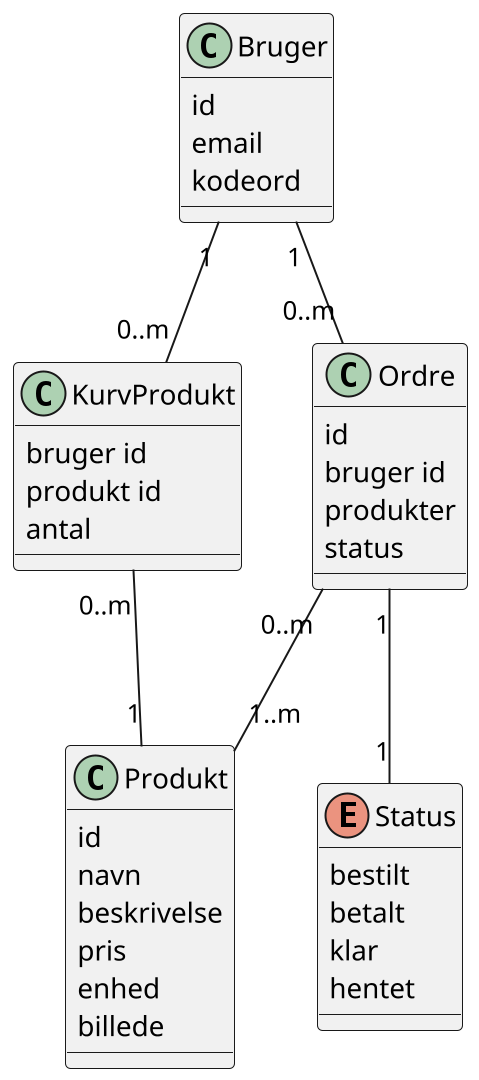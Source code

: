 @startuml domain model
scale 1920*1080

' Conceptual classes
class Produkt {
  id
  navn
  beskrivelse
  pris
  enhed
  billede
}
class KurvProdukt {
  bruger id
  produkt id
  antal
}
class Bruger {
  id
  email
  kodeord
}
class Ordre {
  id
  bruger id
  produkter
  status
}
enum Status {
  bestilt
  betalt
  klar
  hentet
}

' Relationships
KurvProdukt "0..m" -- "1" Produkt: \t\t
Bruger "1" -- "0..m" KurvProdukt
Ordre "0..m" -- "1..m" Produkt
Bruger "1" -- "0..m" Ordre
Ordre "1" -- "1" Status
@enduml
